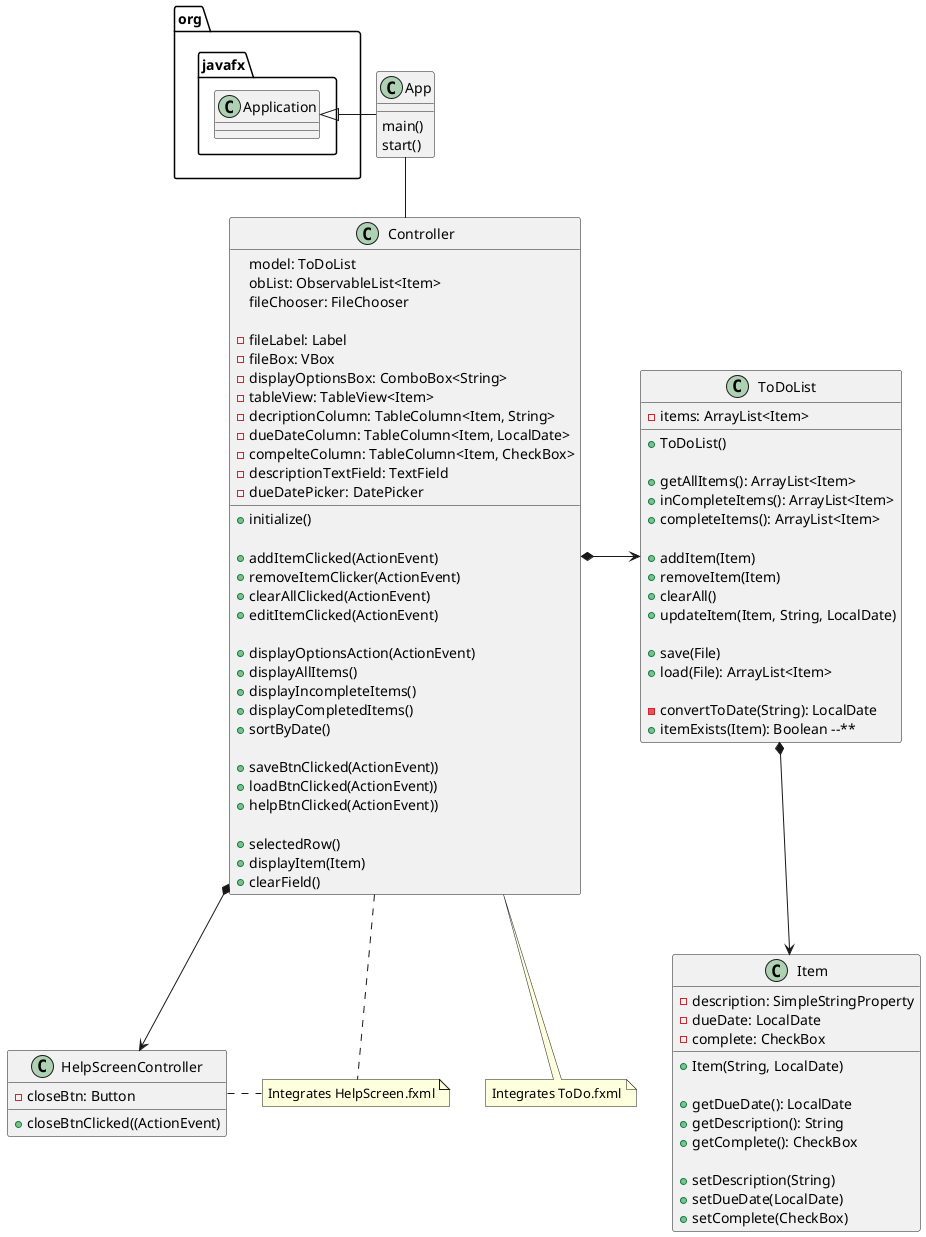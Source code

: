 @startuml


class App{
    main()
    start()
}

class Controller{
    model: ToDoList
    obList: ObservableList<Item>
    fileChooser: FileChooser

    - fileLabel: Label
    - fileBox: VBox
    - displayOptionsBox: ComboBox<String>
    - tableView: TableView<Item>
    - decriptionColumn: TableColumn<Item, String>
    - dueDateColumn: TableColumn<Item, LocalDate>
    - compelteColumn: TableColumn<Item, CheckBox>
    - descriptionTextField: TextField
    - dueDatePicker: DatePicker

    +initialize()

    'item functions
    +addItemClicked(ActionEvent)
    +removeItemClicker(ActionEvent)
    +clearAllClicked(ActionEvent)
    +editItemClicked(ActionEvent)

    'displayOptions
    +displayOptionsAction(ActionEvent)
    +displayAllItems()
    +displayIncompleteItems()
    +displayCompletedItems()
    +sortByDate()

    'save
    +saveBtnClicked(ActionEvent))
    'load
    +loadBtnClicked(ActionEvent))
    'help
    +helpBtnClicked(ActionEvent))

    'helpers
    +selectedRow()
    +displayItem(Item)
    +clearField()
}

class ToDoList{
    -items: ArrayList<Item>

    'constructor
    +ToDoList()

    'getters
    +getAllItems(): ArrayList<Item>
    +inCompleteItems(): ArrayList<Item>
    +completeItems(): ArrayList<Item>

    'setters
    +addItem(Item)
    +removeItem(Item)
    +clearAll()
    +updateItem(Item, String, LocalDate)

    'save
    +save(File)
    +load(File): ArrayList<Item>

    -convertToDate(String): LocalDate
    +itemExists(Item): Boolean --**
}

class Item{
    'private instance variables
    -description: SimpleStringProperty
    -dueDate: LocalDate
    -complete: CheckBox

    'constructor
    +Item(String, LocalDate)

    'getters
    +getDueDate(): LocalDate
    +getDescription(): String
    +getComplete(): CheckBox

    'setters
    +setDescription(String)
    +setDueDate(LocalDate)
    +setComplete(CheckBox)
}

class HelpScreenController{
    -closeBtn: Button
    +closeBtnClicked((ActionEvent)
}

org.javafx.Application <|- App
App -- Controller
Controller *--> HelpScreenController
Controller *-> ToDoList
ToDoList *--> Item

note "Integrates ToDo.fxml" as N1
note "Integrates HelpScreen.fxml" as N2

Controller .. N1
Controller .. N2
HelpScreenController . N2

@enduml